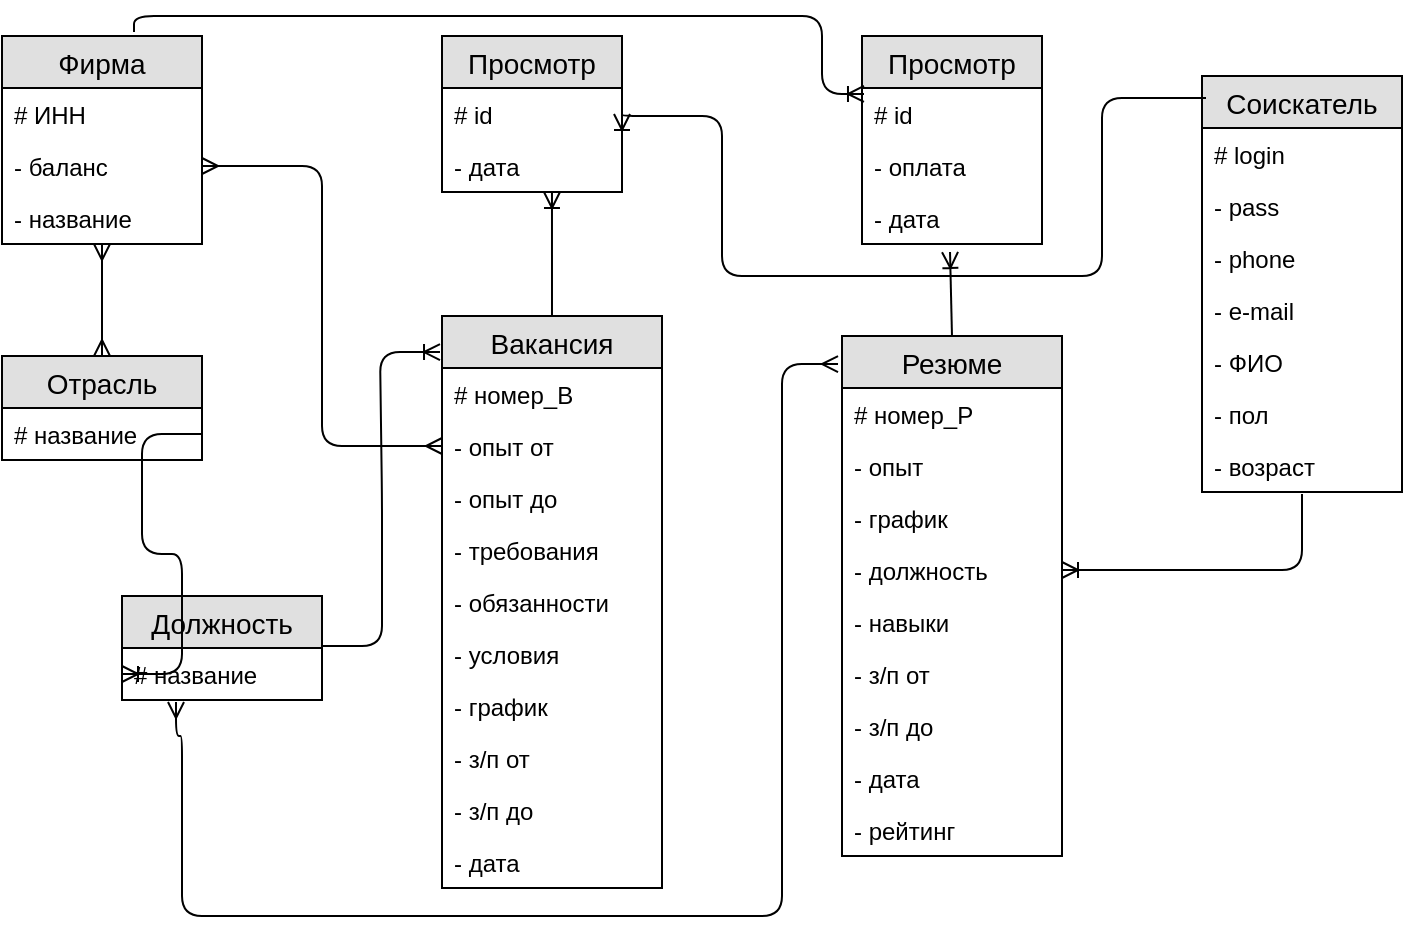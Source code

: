 <mxfile version="12.7.9" type="github">
  <diagram id="C5RBs43oDa-KdzZeNtuy" name="Page-1">
    <mxGraphModel dx="782" dy="744" grid="1" gridSize="10" guides="1" tooltips="1" connect="1" arrows="1" fold="1" page="1" pageScale="1" pageWidth="827" pageHeight="1169" math="0" shadow="0">
      <root>
        <mxCell id="WIyWlLk6GJQsqaUBKTNV-0" />
        <mxCell id="WIyWlLk6GJQsqaUBKTNV-1" parent="WIyWlLk6GJQsqaUBKTNV-0" />
        <mxCell id="HuvbZhKnrmmuD4S30zaN-0" value="Фирма" style="swimlane;fontStyle=0;childLayout=stackLayout;horizontal=1;startSize=26;fillColor=#e0e0e0;horizontalStack=0;resizeParent=1;resizeParentMax=0;resizeLast=0;collapsible=1;marginBottom=0;swimlaneFillColor=#ffffff;align=center;fontSize=14;" parent="WIyWlLk6GJQsqaUBKTNV-1" vertex="1">
          <mxGeometry x="50" y="20" width="100" height="104" as="geometry" />
        </mxCell>
        <mxCell id="HuvbZhKnrmmuD4S30zaN-1" value="# ИНН" style="text;strokeColor=none;fillColor=none;spacingLeft=4;spacingRight=4;overflow=hidden;rotatable=0;points=[[0,0.5],[1,0.5]];portConstraint=eastwest;fontSize=12;" parent="HuvbZhKnrmmuD4S30zaN-0" vertex="1">
          <mxGeometry y="26" width="100" height="26" as="geometry" />
        </mxCell>
        <mxCell id="HuvbZhKnrmmuD4S30zaN-2" value="- баланс" style="text;strokeColor=none;fillColor=none;spacingLeft=4;spacingRight=4;overflow=hidden;rotatable=0;points=[[0,0.5],[1,0.5]];portConstraint=eastwest;fontSize=12;" parent="HuvbZhKnrmmuD4S30zaN-0" vertex="1">
          <mxGeometry y="52" width="100" height="26" as="geometry" />
        </mxCell>
        <mxCell id="HuvbZhKnrmmuD4S30zaN-3" value="- название" style="text;strokeColor=none;fillColor=none;spacingLeft=4;spacingRight=4;overflow=hidden;rotatable=0;points=[[0,0.5],[1,0.5]];portConstraint=eastwest;fontSize=12;" parent="HuvbZhKnrmmuD4S30zaN-0" vertex="1">
          <mxGeometry y="78" width="100" height="26" as="geometry" />
        </mxCell>
        <mxCell id="HuvbZhKnrmmuD4S30zaN-4" value="Отрасль" style="swimlane;fontStyle=0;childLayout=stackLayout;horizontal=1;startSize=26;fillColor=#e0e0e0;horizontalStack=0;resizeParent=1;resizeParentMax=0;resizeLast=0;collapsible=1;marginBottom=0;swimlaneFillColor=#ffffff;align=center;fontSize=14;" parent="WIyWlLk6GJQsqaUBKTNV-1" vertex="1">
          <mxGeometry x="50" y="180" width="100" height="52" as="geometry" />
        </mxCell>
        <mxCell id="HuvbZhKnrmmuD4S30zaN-5" value="# название&#xa;" style="text;strokeColor=none;fillColor=none;spacingLeft=4;spacingRight=4;overflow=hidden;rotatable=0;points=[[0,0.5],[1,0.5]];portConstraint=eastwest;fontSize=12;" parent="HuvbZhKnrmmuD4S30zaN-4" vertex="1">
          <mxGeometry y="26" width="100" height="26" as="geometry" />
        </mxCell>
        <mxCell id="HuvbZhKnrmmuD4S30zaN-12" value="Должность" style="swimlane;fontStyle=0;childLayout=stackLayout;horizontal=1;startSize=26;fillColor=#e0e0e0;horizontalStack=0;resizeParent=1;resizeParentMax=0;resizeLast=0;collapsible=1;marginBottom=0;swimlaneFillColor=#ffffff;align=center;fontSize=14;" parent="WIyWlLk6GJQsqaUBKTNV-1" vertex="1">
          <mxGeometry x="110" y="300" width="100" height="52" as="geometry" />
        </mxCell>
        <mxCell id="HuvbZhKnrmmuD4S30zaN-13" value="# название&#xa;" style="text;strokeColor=none;fillColor=none;spacingLeft=4;spacingRight=4;overflow=hidden;rotatable=0;points=[[0,0.5],[1,0.5]];portConstraint=eastwest;fontSize=12;" parent="HuvbZhKnrmmuD4S30zaN-12" vertex="1">
          <mxGeometry y="26" width="100" height="26" as="geometry" />
        </mxCell>
        <mxCell id="HuvbZhKnrmmuD4S30zaN-14" value="Вакансия" style="swimlane;fontStyle=0;childLayout=stackLayout;horizontal=1;startSize=26;fillColor=#e0e0e0;horizontalStack=0;resizeParent=1;resizeParentMax=0;resizeLast=0;collapsible=1;marginBottom=0;swimlaneFillColor=#ffffff;align=center;fontSize=14;" parent="WIyWlLk6GJQsqaUBKTNV-1" vertex="1">
          <mxGeometry x="270" y="160" width="110" height="286" as="geometry">
            <mxRectangle x="290" y="210" width="90" height="26" as="alternateBounds" />
          </mxGeometry>
        </mxCell>
        <mxCell id="HuvbZhKnrmmuD4S30zaN-15" value="# номер_В&#xa;" style="text;strokeColor=none;fillColor=none;spacingLeft=4;spacingRight=4;overflow=hidden;rotatable=0;points=[[0,0.5],[1,0.5]];portConstraint=eastwest;fontSize=12;" parent="HuvbZhKnrmmuD4S30zaN-14" vertex="1">
          <mxGeometry y="26" width="110" height="26" as="geometry" />
        </mxCell>
        <mxCell id="HuvbZhKnrmmuD4S30zaN-16" value="- опыт от" style="text;strokeColor=none;fillColor=none;spacingLeft=4;spacingRight=4;overflow=hidden;rotatable=0;points=[[0,0.5],[1,0.5]];portConstraint=eastwest;fontSize=12;" parent="HuvbZhKnrmmuD4S30zaN-14" vertex="1">
          <mxGeometry y="52" width="110" height="26" as="geometry" />
        </mxCell>
        <mxCell id="HuvbZhKnrmmuD4S30zaN-17" value="- опыт до" style="text;strokeColor=none;fillColor=none;spacingLeft=4;spacingRight=4;overflow=hidden;rotatable=0;points=[[0,0.5],[1,0.5]];portConstraint=eastwest;fontSize=12;" parent="HuvbZhKnrmmuD4S30zaN-14" vertex="1">
          <mxGeometry y="78" width="110" height="26" as="geometry" />
        </mxCell>
        <mxCell id="HuvbZhKnrmmuD4S30zaN-24" value="- требования" style="text;strokeColor=none;fillColor=none;spacingLeft=4;spacingRight=4;overflow=hidden;rotatable=0;points=[[0,0.5],[1,0.5]];portConstraint=eastwest;fontSize=12;" parent="HuvbZhKnrmmuD4S30zaN-14" vertex="1">
          <mxGeometry y="104" width="110" height="26" as="geometry" />
        </mxCell>
        <mxCell id="HuvbZhKnrmmuD4S30zaN-29" value="- обязанности " style="text;strokeColor=none;fillColor=none;spacingLeft=4;spacingRight=4;overflow=hidden;rotatable=0;points=[[0,0.5],[1,0.5]];portConstraint=eastwest;fontSize=12;" parent="HuvbZhKnrmmuD4S30zaN-14" vertex="1">
          <mxGeometry y="130" width="110" height="26" as="geometry" />
        </mxCell>
        <mxCell id="HuvbZhKnrmmuD4S30zaN-30" value="- условия" style="text;strokeColor=none;fillColor=none;spacingLeft=4;spacingRight=4;overflow=hidden;rotatable=0;points=[[0,0.5],[1,0.5]];portConstraint=eastwest;fontSize=12;" parent="HuvbZhKnrmmuD4S30zaN-14" vertex="1">
          <mxGeometry y="156" width="110" height="26" as="geometry" />
        </mxCell>
        <mxCell id="HuvbZhKnrmmuD4S30zaN-31" value="- график" style="text;strokeColor=none;fillColor=none;spacingLeft=4;spacingRight=4;overflow=hidden;rotatable=0;points=[[0,0.5],[1,0.5]];portConstraint=eastwest;fontSize=12;" parent="HuvbZhKnrmmuD4S30zaN-14" vertex="1">
          <mxGeometry y="182" width="110" height="26" as="geometry" />
        </mxCell>
        <mxCell id="HuvbZhKnrmmuD4S30zaN-28" value="- з/п от" style="text;strokeColor=none;fillColor=none;spacingLeft=4;spacingRight=4;overflow=hidden;rotatable=0;points=[[0,0.5],[1,0.5]];portConstraint=eastwest;fontSize=12;" parent="HuvbZhKnrmmuD4S30zaN-14" vertex="1">
          <mxGeometry y="208" width="110" height="26" as="geometry" />
        </mxCell>
        <mxCell id="HuvbZhKnrmmuD4S30zaN-27" value="- з/п до" style="text;strokeColor=none;fillColor=none;spacingLeft=4;spacingRight=4;overflow=hidden;rotatable=0;points=[[0,0.5],[1,0.5]];portConstraint=eastwest;fontSize=12;" parent="HuvbZhKnrmmuD4S30zaN-14" vertex="1">
          <mxGeometry y="234" width="110" height="26" as="geometry" />
        </mxCell>
        <mxCell id="HuvbZhKnrmmuD4S30zaN-33" value="- дата" style="text;strokeColor=none;fillColor=none;spacingLeft=4;spacingRight=4;overflow=hidden;rotatable=0;points=[[0,0.5],[1,0.5]];portConstraint=eastwest;fontSize=12;" parent="HuvbZhKnrmmuD4S30zaN-14" vertex="1">
          <mxGeometry y="260" width="110" height="26" as="geometry" />
        </mxCell>
        <mxCell id="HuvbZhKnrmmuD4S30zaN-34" value="Просмотр" style="swimlane;fontStyle=0;childLayout=stackLayout;horizontal=1;startSize=26;fillColor=#e0e0e0;horizontalStack=0;resizeParent=1;resizeParentMax=0;resizeLast=0;collapsible=1;marginBottom=0;swimlaneFillColor=#ffffff;align=center;fontSize=14;" parent="WIyWlLk6GJQsqaUBKTNV-1" vertex="1">
          <mxGeometry x="270" y="20" width="90" height="78" as="geometry" />
        </mxCell>
        <mxCell id="HuvbZhKnrmmuD4S30zaN-35" value="# id" style="text;strokeColor=none;fillColor=none;spacingLeft=4;spacingRight=4;overflow=hidden;rotatable=0;points=[[0,0.5],[1,0.5]];portConstraint=eastwest;fontSize=12;" parent="HuvbZhKnrmmuD4S30zaN-34" vertex="1">
          <mxGeometry y="26" width="90" height="26" as="geometry" />
        </mxCell>
        <mxCell id="HuvbZhKnrmmuD4S30zaN-36" value="- дата" style="text;strokeColor=none;fillColor=none;spacingLeft=4;spacingRight=4;overflow=hidden;rotatable=0;points=[[0,0.5],[1,0.5]];portConstraint=eastwest;fontSize=12;" parent="HuvbZhKnrmmuD4S30zaN-34" vertex="1">
          <mxGeometry y="52" width="90" height="26" as="geometry" />
        </mxCell>
        <mxCell id="HuvbZhKnrmmuD4S30zaN-38" value="Просмотр" style="swimlane;fontStyle=0;childLayout=stackLayout;horizontal=1;startSize=26;fillColor=#e0e0e0;horizontalStack=0;resizeParent=1;resizeParentMax=0;resizeLast=0;collapsible=1;marginBottom=0;swimlaneFillColor=#ffffff;align=center;fontSize=14;" parent="WIyWlLk6GJQsqaUBKTNV-1" vertex="1">
          <mxGeometry x="480" y="20" width="90" height="104" as="geometry" />
        </mxCell>
        <mxCell id="HuvbZhKnrmmuD4S30zaN-39" value="# id" style="text;strokeColor=none;fillColor=none;spacingLeft=4;spacingRight=4;overflow=hidden;rotatable=0;points=[[0,0.5],[1,0.5]];portConstraint=eastwest;fontSize=12;" parent="HuvbZhKnrmmuD4S30zaN-38" vertex="1">
          <mxGeometry y="26" width="90" height="26" as="geometry" />
        </mxCell>
        <mxCell id="HuvbZhKnrmmuD4S30zaN-41" value="- оплата" style="text;strokeColor=none;fillColor=none;spacingLeft=4;spacingRight=4;overflow=hidden;rotatable=0;points=[[0,0.5],[1,0.5]];portConstraint=eastwest;fontSize=12;" parent="HuvbZhKnrmmuD4S30zaN-38" vertex="1">
          <mxGeometry y="52" width="90" height="26" as="geometry" />
        </mxCell>
        <mxCell id="HuvbZhKnrmmuD4S30zaN-40" value="- дата" style="text;strokeColor=none;fillColor=none;spacingLeft=4;spacingRight=4;overflow=hidden;rotatable=0;points=[[0,0.5],[1,0.5]];portConstraint=eastwest;fontSize=12;" parent="HuvbZhKnrmmuD4S30zaN-38" vertex="1">
          <mxGeometry y="78" width="90" height="26" as="geometry" />
        </mxCell>
        <mxCell id="HuvbZhKnrmmuD4S30zaN-42" value="Соискатель" style="swimlane;fontStyle=0;childLayout=stackLayout;horizontal=1;startSize=26;fillColor=#e0e0e0;horizontalStack=0;resizeParent=1;resizeParentMax=0;resizeLast=0;collapsible=1;marginBottom=0;swimlaneFillColor=#ffffff;align=center;fontSize=14;" parent="WIyWlLk6GJQsqaUBKTNV-1" vertex="1">
          <mxGeometry x="650" y="40" width="100" height="208" as="geometry" />
        </mxCell>
        <mxCell id="HuvbZhKnrmmuD4S30zaN-43" value="# login" style="text;strokeColor=none;fillColor=none;spacingLeft=4;spacingRight=4;overflow=hidden;rotatable=0;points=[[0,0.5],[1,0.5]];portConstraint=eastwest;fontSize=12;" parent="HuvbZhKnrmmuD4S30zaN-42" vertex="1">
          <mxGeometry y="26" width="100" height="26" as="geometry" />
        </mxCell>
        <mxCell id="HuvbZhKnrmmuD4S30zaN-44" value="- pass" style="text;strokeColor=none;fillColor=none;spacingLeft=4;spacingRight=4;overflow=hidden;rotatable=0;points=[[0,0.5],[1,0.5]];portConstraint=eastwest;fontSize=12;" parent="HuvbZhKnrmmuD4S30zaN-42" vertex="1">
          <mxGeometry y="52" width="100" height="26" as="geometry" />
        </mxCell>
        <mxCell id="HuvbZhKnrmmuD4S30zaN-45" value="- phone" style="text;strokeColor=none;fillColor=none;spacingLeft=4;spacingRight=4;overflow=hidden;rotatable=0;points=[[0,0.5],[1,0.5]];portConstraint=eastwest;fontSize=12;" parent="HuvbZhKnrmmuD4S30zaN-42" vertex="1">
          <mxGeometry y="78" width="100" height="26" as="geometry" />
        </mxCell>
        <mxCell id="HuvbZhKnrmmuD4S30zaN-47" value="- e-mail" style="text;strokeColor=none;fillColor=none;spacingLeft=4;spacingRight=4;overflow=hidden;rotatable=0;points=[[0,0.5],[1,0.5]];portConstraint=eastwest;fontSize=12;" parent="HuvbZhKnrmmuD4S30zaN-42" vertex="1">
          <mxGeometry y="104" width="100" height="26" as="geometry" />
        </mxCell>
        <mxCell id="HuvbZhKnrmmuD4S30zaN-48" value="- ФИО" style="text;strokeColor=none;fillColor=none;spacingLeft=4;spacingRight=4;overflow=hidden;rotatable=0;points=[[0,0.5],[1,0.5]];portConstraint=eastwest;fontSize=12;" parent="HuvbZhKnrmmuD4S30zaN-42" vertex="1">
          <mxGeometry y="130" width="100" height="26" as="geometry" />
        </mxCell>
        <mxCell id="HuvbZhKnrmmuD4S30zaN-46" value="- пол" style="text;strokeColor=none;fillColor=none;spacingLeft=4;spacingRight=4;overflow=hidden;rotatable=0;points=[[0,0.5],[1,0.5]];portConstraint=eastwest;fontSize=12;" parent="HuvbZhKnrmmuD4S30zaN-42" vertex="1">
          <mxGeometry y="156" width="100" height="26" as="geometry" />
        </mxCell>
        <mxCell id="HuvbZhKnrmmuD4S30zaN-49" value="- возраст" style="text;strokeColor=none;fillColor=none;spacingLeft=4;spacingRight=4;overflow=hidden;rotatable=0;points=[[0,0.5],[1,0.5]];portConstraint=eastwest;fontSize=12;" parent="HuvbZhKnrmmuD4S30zaN-42" vertex="1">
          <mxGeometry y="182" width="100" height="26" as="geometry" />
        </mxCell>
        <mxCell id="HuvbZhKnrmmuD4S30zaN-50" value="Резюме" style="swimlane;fontStyle=0;childLayout=stackLayout;horizontal=1;startSize=26;fillColor=#e0e0e0;horizontalStack=0;resizeParent=1;resizeParentMax=0;resizeLast=0;collapsible=1;marginBottom=0;swimlaneFillColor=#ffffff;align=center;fontSize=14;" parent="WIyWlLk6GJQsqaUBKTNV-1" vertex="1">
          <mxGeometry x="470" y="170" width="110" height="260" as="geometry">
            <mxRectangle x="290" y="210" width="90" height="26" as="alternateBounds" />
          </mxGeometry>
        </mxCell>
        <mxCell id="HuvbZhKnrmmuD4S30zaN-51" value="# номер_Р" style="text;strokeColor=none;fillColor=none;spacingLeft=4;spacingRight=4;overflow=hidden;rotatable=0;points=[[0,0.5],[1,0.5]];portConstraint=eastwest;fontSize=12;" parent="HuvbZhKnrmmuD4S30zaN-50" vertex="1">
          <mxGeometry y="26" width="110" height="26" as="geometry" />
        </mxCell>
        <mxCell id="HuvbZhKnrmmuD4S30zaN-52" value="- опыт " style="text;strokeColor=none;fillColor=none;spacingLeft=4;spacingRight=4;overflow=hidden;rotatable=0;points=[[0,0.5],[1,0.5]];portConstraint=eastwest;fontSize=12;" parent="HuvbZhKnrmmuD4S30zaN-50" vertex="1">
          <mxGeometry y="52" width="110" height="26" as="geometry" />
        </mxCell>
        <mxCell id="HuvbZhKnrmmuD4S30zaN-53" value="- график" style="text;strokeColor=none;fillColor=none;spacingLeft=4;spacingRight=4;overflow=hidden;rotatable=0;points=[[0,0.5],[1,0.5]];portConstraint=eastwest;fontSize=12;" parent="HuvbZhKnrmmuD4S30zaN-50" vertex="1">
          <mxGeometry y="78" width="110" height="26" as="geometry" />
        </mxCell>
        <mxCell id="HuvbZhKnrmmuD4S30zaN-54" value="- должность" style="text;strokeColor=none;fillColor=none;spacingLeft=4;spacingRight=4;overflow=hidden;rotatable=0;points=[[0,0.5],[1,0.5]];portConstraint=eastwest;fontSize=12;" parent="HuvbZhKnrmmuD4S30zaN-50" vertex="1">
          <mxGeometry y="104" width="110" height="26" as="geometry" />
        </mxCell>
        <mxCell id="HuvbZhKnrmmuD4S30zaN-55" value="- навыки" style="text;strokeColor=none;fillColor=none;spacingLeft=4;spacingRight=4;overflow=hidden;rotatable=0;points=[[0,0.5],[1,0.5]];portConstraint=eastwest;fontSize=12;" parent="HuvbZhKnrmmuD4S30zaN-50" vertex="1">
          <mxGeometry y="130" width="110" height="26" as="geometry" />
        </mxCell>
        <mxCell id="HuvbZhKnrmmuD4S30zaN-58" value="- з/п от" style="text;strokeColor=none;fillColor=none;spacingLeft=4;spacingRight=4;overflow=hidden;rotatable=0;points=[[0,0.5],[1,0.5]];portConstraint=eastwest;fontSize=12;" parent="HuvbZhKnrmmuD4S30zaN-50" vertex="1">
          <mxGeometry y="156" width="110" height="26" as="geometry" />
        </mxCell>
        <mxCell id="HuvbZhKnrmmuD4S30zaN-59" value="- з/п до" style="text;strokeColor=none;fillColor=none;spacingLeft=4;spacingRight=4;overflow=hidden;rotatable=0;points=[[0,0.5],[1,0.5]];portConstraint=eastwest;fontSize=12;" parent="HuvbZhKnrmmuD4S30zaN-50" vertex="1">
          <mxGeometry y="182" width="110" height="26" as="geometry" />
        </mxCell>
        <mxCell id="HuvbZhKnrmmuD4S30zaN-60" value="- дата" style="text;strokeColor=none;fillColor=none;spacingLeft=4;spacingRight=4;overflow=hidden;rotatable=0;points=[[0,0.5],[1,0.5]];portConstraint=eastwest;fontSize=12;" parent="HuvbZhKnrmmuD4S30zaN-50" vertex="1">
          <mxGeometry y="208" width="110" height="26" as="geometry" />
        </mxCell>
        <mxCell id="HuvbZhKnrmmuD4S30zaN-61" value="- рейтинг" style="text;strokeColor=none;fillColor=none;spacingLeft=4;spacingRight=4;overflow=hidden;rotatable=0;points=[[0,0.5],[1,0.5]];portConstraint=eastwest;fontSize=12;" parent="HuvbZhKnrmmuD4S30zaN-50" vertex="1">
          <mxGeometry y="234" width="110" height="26" as="geometry" />
        </mxCell>
        <mxCell id="HuvbZhKnrmmuD4S30zaN-64" value="" style="edgeStyle=entityRelationEdgeStyle;fontSize=12;html=1;endArrow=ERoneToMany;exitX=1;exitY=0.5;exitDx=0;exitDy=0;entryX=0;entryY=0.5;entryDx=0;entryDy=0;" parent="WIyWlLk6GJQsqaUBKTNV-1" source="HuvbZhKnrmmuD4S30zaN-5" target="HuvbZhKnrmmuD4S30zaN-13" edge="1">
          <mxGeometry width="100" height="100" relative="1" as="geometry">
            <mxPoint x="10" y="410" as="sourcePoint" />
            <mxPoint x="70" y="330" as="targetPoint" />
          </mxGeometry>
        </mxCell>
        <mxCell id="HuvbZhKnrmmuD4S30zaN-65" value="" style="edgeStyle=entityRelationEdgeStyle;fontSize=12;html=1;endArrow=ERoneToMany;exitX=1;exitY=-0.038;exitDx=0;exitDy=0;exitPerimeter=0;entryX=-0.009;entryY=0.063;entryDx=0;entryDy=0;entryPerimeter=0;" parent="WIyWlLk6GJQsqaUBKTNV-1" source="HuvbZhKnrmmuD4S30zaN-13" target="HuvbZhKnrmmuD4S30zaN-14" edge="1">
          <mxGeometry width="100" height="100" relative="1" as="geometry">
            <mxPoint x="160" y="490" as="sourcePoint" />
            <mxPoint x="260" y="390" as="targetPoint" />
          </mxGeometry>
        </mxCell>
        <mxCell id="HuvbZhKnrmmuD4S30zaN-66" value="" style="edgeStyle=orthogonalEdgeStyle;fontSize=12;html=1;endArrow=ERmany;startArrow=ERmany;entryX=0;entryY=0.5;entryDx=0;entryDy=0;exitX=1;exitY=0.5;exitDx=0;exitDy=0;" parent="WIyWlLk6GJQsqaUBKTNV-1" source="HuvbZhKnrmmuD4S30zaN-2" target="HuvbZhKnrmmuD4S30zaN-16" edge="1">
          <mxGeometry width="100" height="100" relative="1" as="geometry">
            <mxPoint x="140" y="510" as="sourcePoint" />
            <mxPoint x="240" y="410" as="targetPoint" />
          </mxGeometry>
        </mxCell>
        <mxCell id="HuvbZhKnrmmuD4S30zaN-69" value="" style="fontSize=12;html=1;endArrow=ERoneToMany;entryX=0.611;entryY=1;entryDx=0;entryDy=0;exitX=0.5;exitY=0;exitDx=0;exitDy=0;entryPerimeter=0;" parent="WIyWlLk6GJQsqaUBKTNV-1" source="HuvbZhKnrmmuD4S30zaN-14" target="HuvbZhKnrmmuD4S30zaN-36" edge="1">
          <mxGeometry width="100" height="100" relative="1" as="geometry">
            <mxPoint x="380" y="200" as="sourcePoint" />
            <mxPoint x="480" y="100" as="targetPoint" />
          </mxGeometry>
        </mxCell>
        <mxCell id="HuvbZhKnrmmuD4S30zaN-74" value="" style="fontSize=12;html=1;endArrow=ERoneToMany;entryX=0.489;entryY=1.154;entryDx=0;entryDy=0;entryPerimeter=0;exitX=0.5;exitY=0;exitDx=0;exitDy=0;" parent="WIyWlLk6GJQsqaUBKTNV-1" source="HuvbZhKnrmmuD4S30zaN-50" target="HuvbZhKnrmmuD4S30zaN-40" edge="1">
          <mxGeometry width="100" height="100" relative="1" as="geometry">
            <mxPoint x="450" y="183" as="sourcePoint" />
            <mxPoint x="500" y="250" as="targetPoint" />
          </mxGeometry>
        </mxCell>
        <mxCell id="HuvbZhKnrmmuD4S30zaN-77" value="" style="fontSize=12;html=1;endArrow=ERmany;startArrow=ERmany;exitX=0.5;exitY=0;exitDx=0;exitDy=0;entryX=0.5;entryY=1;entryDx=0;entryDy=0;entryPerimeter=0;" parent="WIyWlLk6GJQsqaUBKTNV-1" source="HuvbZhKnrmmuD4S30zaN-4" target="HuvbZhKnrmmuD4S30zaN-3" edge="1">
          <mxGeometry width="100" height="100" relative="1" as="geometry">
            <mxPoint x="50" y="500" as="sourcePoint" />
            <mxPoint x="100" y="120" as="targetPoint" />
          </mxGeometry>
        </mxCell>
        <mxCell id="HuvbZhKnrmmuD4S30zaN-78" value="" style="edgeStyle=orthogonalEdgeStyle;fontSize=12;html=1;endArrow=ERmany;startArrow=ERmany;entryX=-0.018;entryY=0.054;entryDx=0;entryDy=0;entryPerimeter=0;exitX=0.27;exitY=1.038;exitDx=0;exitDy=0;exitPerimeter=0;" parent="WIyWlLk6GJQsqaUBKTNV-1" source="HuvbZhKnrmmuD4S30zaN-13" target="HuvbZhKnrmmuD4S30zaN-50" edge="1">
          <mxGeometry width="100" height="100" relative="1" as="geometry">
            <mxPoint x="140" y="420" as="sourcePoint" />
            <mxPoint x="470" y="480" as="targetPoint" />
            <Array as="points">
              <mxPoint x="137" y="370" />
              <mxPoint x="140" y="370" />
              <mxPoint x="140" y="460" />
              <mxPoint x="440" y="460" />
              <mxPoint x="440" y="184" />
            </Array>
          </mxGeometry>
        </mxCell>
        <mxCell id="HuvbZhKnrmmuD4S30zaN-79" value="" style="edgeStyle=orthogonalEdgeStyle;fontSize=12;html=1;endArrow=ERoneToMany;entryX=0.011;entryY=0.115;entryDx=0;entryDy=0;entryPerimeter=0;" parent="WIyWlLk6GJQsqaUBKTNV-1" target="HuvbZhKnrmmuD4S30zaN-39" edge="1">
          <mxGeometry width="100" height="100" relative="1" as="geometry">
            <mxPoint x="116" y="18" as="sourcePoint" />
            <mxPoint x="460" y="50" as="targetPoint" />
            <Array as="points">
              <mxPoint x="116" y="10" />
              <mxPoint x="460" y="10" />
              <mxPoint x="460" y="49" />
            </Array>
          </mxGeometry>
        </mxCell>
        <mxCell id="HuvbZhKnrmmuD4S30zaN-80" value="" style="edgeStyle=orthogonalEdgeStyle;fontSize=12;html=1;endArrow=ERoneToMany;entryX=1;entryY=0.5;entryDx=0;entryDy=0;exitX=0.5;exitY=1.038;exitDx=0;exitDy=0;exitPerimeter=0;" parent="WIyWlLk6GJQsqaUBKTNV-1" source="HuvbZhKnrmmuD4S30zaN-49" target="HuvbZhKnrmmuD4S30zaN-54" edge="1">
          <mxGeometry width="100" height="100" relative="1" as="geometry">
            <mxPoint x="670" y="274" as="sourcePoint" />
            <mxPoint x="730" y="300" as="targetPoint" />
          </mxGeometry>
        </mxCell>
        <mxCell id="HuvbZhKnrmmuD4S30zaN-81" value="" style="edgeStyle=orthogonalEdgeStyle;fontSize=12;html=1;endArrow=ERoneToMany;exitX=0.02;exitY=0.053;exitDx=0;exitDy=0;exitPerimeter=0;entryX=1;entryY=0.5;entryDx=0;entryDy=0;" parent="WIyWlLk6GJQsqaUBKTNV-1" source="HuvbZhKnrmmuD4S30zaN-42" target="HuvbZhKnrmmuD4S30zaN-35" edge="1">
          <mxGeometry width="100" height="100" relative="1" as="geometry">
            <mxPoint x="600" y="440" as="sourcePoint" />
            <mxPoint x="400" y="60" as="targetPoint" />
            <Array as="points">
              <mxPoint x="600" y="51" />
              <mxPoint x="600" y="140" />
              <mxPoint x="410" y="140" />
              <mxPoint x="410" y="60" />
            </Array>
          </mxGeometry>
        </mxCell>
      </root>
    </mxGraphModel>
  </diagram>
</mxfile>
